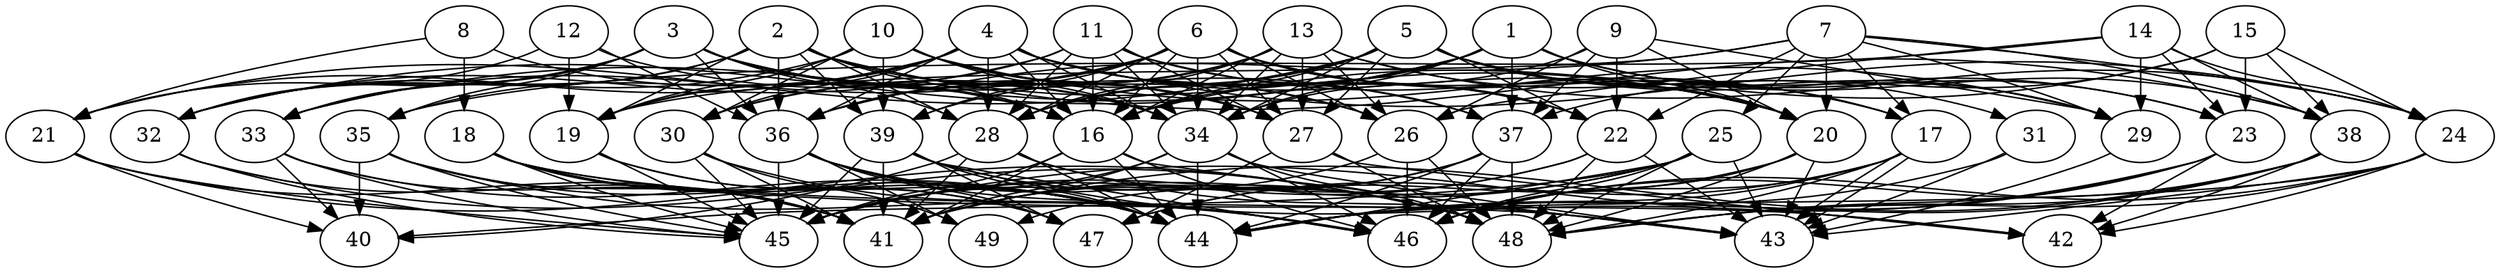 // DAG (tier=3-complex, mode=compute, n=49, ccr=0.470, fat=0.745, density=0.677, regular=0.293, jump=0.241, mindata=1048576, maxdata=16777216)
// DAG automatically generated by daggen at Sun Aug 24 16:33:34 2025
// /home/ermia/Project/Environments/daggen/bin/daggen --dot --ccr 0.470 --fat 0.745 --regular 0.293 --density 0.677 --jump 0.241 --mindata 1048576 --maxdata 16777216 -n 49 
digraph G {
  1 [size="193251329927559512064", alpha="0.05", expect_size="96625664963779756032"]
  1 -> 16 [size ="267406308016128"]
  1 -> 20 [size ="267406308016128"]
  1 -> 23 [size ="267406308016128"]
  1 -> 28 [size ="267406308016128"]
  1 -> 29 [size ="267406308016128"]
  1 -> 32 [size ="267406308016128"]
  1 -> 33 [size ="267406308016128"]
  1 -> 34 [size ="267406308016128"]
  1 -> 37 [size ="267406308016128"]
  1 -> 38 [size ="267406308016128"]
  2 [size="355347444841695936512", alpha="0.12", expect_size="177673722420847968256"]
  2 -> 16 [size ="401352018624512"]
  2 -> 19 [size ="401352018624512"]
  2 -> 20 [size ="401352018624512"]
  2 -> 28 [size ="401352018624512"]
  2 -> 32 [size ="401352018624512"]
  2 -> 33 [size ="401352018624512"]
  2 -> 34 [size ="401352018624512"]
  2 -> 36 [size ="401352018624512"]
  2 -> 38 [size ="401352018624512"]
  2 -> 39 [size ="401352018624512"]
  3 [size="1589121822529698136064", alpha="0.18", expect_size="794560911264849068032"]
  3 -> 16 [size ="1089418588848128"]
  3 -> 21 [size ="1089418588848128"]
  3 -> 26 [size ="1089418588848128"]
  3 -> 28 [size ="1089418588848128"]
  3 -> 32 [size ="1089418588848128"]
  3 -> 33 [size ="1089418588848128"]
  3 -> 34 [size ="1089418588848128"]
  3 -> 35 [size ="1089418588848128"]
  3 -> 36 [size ="1089418588848128"]
  3 -> 37 [size ="1089418588848128"]
  4 [size="179619989421031424000", alpha="0.08", expect_size="89809994710515712000"]
  4 -> 16 [size ="254678977740800"]
  4 -> 19 [size ="254678977740800"]
  4 -> 20 [size ="254678977740800"]
  4 -> 21 [size ="254678977740800"]
  4 -> 22 [size ="254678977740800"]
  4 -> 24 [size ="254678977740800"]
  4 -> 28 [size ="254678977740800"]
  4 -> 30 [size ="254678977740800"]
  4 -> 34 [size ="254678977740800"]
  4 -> 35 [size ="254678977740800"]
  4 -> 36 [size ="254678977740800"]
  4 -> 37 [size ="254678977740800"]
  5 [size="43207756358919008", alpha="0.01", expect_size="21603878179459504"]
  5 -> 16 [size ="1385579132485632"]
  5 -> 17 [size ="1385579132485632"]
  5 -> 20 [size ="1385579132485632"]
  5 -> 21 [size ="1385579132485632"]
  5 -> 22 [size ="1385579132485632"]
  5 -> 23 [size ="1385579132485632"]
  5 -> 27 [size ="1385579132485632"]
  5 -> 28 [size ="1385579132485632"]
  5 -> 29 [size ="1385579132485632"]
  5 -> 30 [size ="1385579132485632"]
  5 -> 34 [size ="1385579132485632"]
  6 [size="3928236953087112", alpha="0.08", expect_size="1964118476543556"]
  6 -> 16 [size ="133012486356992"]
  6 -> 17 [size ="133012486356992"]
  6 -> 20 [size ="133012486356992"]
  6 -> 22 [size ="133012486356992"]
  6 -> 26 [size ="133012486356992"]
  6 -> 27 [size ="133012486356992"]
  6 -> 28 [size ="133012486356992"]
  6 -> 30 [size ="133012486356992"]
  6 -> 33 [size ="133012486356992"]
  6 -> 34 [size ="133012486356992"]
  6 -> 36 [size ="133012486356992"]
  6 -> 39 [size ="133012486356992"]
  7 [size="2100677188728895045632", alpha="0.20", expect_size="1050338594364447522816"]
  7 -> 17 [size ="1312188417441792"]
  7 -> 19 [size ="1312188417441792"]
  7 -> 20 [size ="1312188417441792"]
  7 -> 22 [size ="1312188417441792"]
  7 -> 24 [size ="1312188417441792"]
  7 -> 25 [size ="1312188417441792"]
  7 -> 29 [size ="1312188417441792"]
  7 -> 36 [size ="1312188417441792"]
  7 -> 38 [size ="1312188417441792"]
  8 [size="9481611345330064", alpha="0.07", expect_size="4740805672665032"]
  8 -> 16 [size ="20023817011200"]
  8 -> 18 [size ="20023817011200"]
  8 -> 21 [size ="20023817011200"]
  9 [size="3623153928586108338176", alpha="0.06", expect_size="1811576964293054169088"]
  9 -> 20 [size ="1887185150148608"]
  9 -> 22 [size ="1887185150148608"]
  9 -> 26 [size ="1887185150148608"]
  9 -> 29 [size ="1887185150148608"]
  9 -> 34 [size ="1887185150148608"]
  9 -> 37 [size ="1887185150148608"]
  10 [size="29266250436159260", alpha="0.02", expect_size="14633125218079630"]
  10 -> 19 [size ="504751343009792"]
  10 -> 26 [size ="504751343009792"]
  10 -> 27 [size ="504751343009792"]
  10 -> 29 [size ="504751343009792"]
  10 -> 30 [size ="504751343009792"]
  10 -> 32 [size ="504751343009792"]
  10 -> 34 [size ="504751343009792"]
  10 -> 39 [size ="504751343009792"]
  11 [size="131270682524271152", alpha="0.08", expect_size="65635341262135576"]
  11 -> 16 [size ="66331609137152"]
  11 -> 17 [size ="66331609137152"]
  11 -> 19 [size ="66331609137152"]
  11 -> 22 [size ="66331609137152"]
  11 -> 27 [size ="66331609137152"]
  11 -> 28 [size ="66331609137152"]
  11 -> 32 [size ="66331609137152"]
  11 -> 34 [size ="66331609137152"]
  12 [size="119156294228320752", alpha="0.14", expect_size="59578147114160376"]
  12 -> 19 [size ="1921309630005248"]
  12 -> 27 [size ="1921309630005248"]
  12 -> 32 [size ="1921309630005248"]
  12 -> 36 [size ="1921309630005248"]
  13 [size="1106896990159095424", alpha="0.11", expect_size="553448495079547712"]
  13 -> 16 [size ="392351310675968"]
  13 -> 24 [size ="392351310675968"]
  13 -> 26 [size ="392351310675968"]
  13 -> 27 [size ="392351310675968"]
  13 -> 28 [size ="392351310675968"]
  13 -> 31 [size ="392351310675968"]
  13 -> 34 [size ="392351310675968"]
  13 -> 36 [size ="392351310675968"]
  13 -> 39 [size ="392351310675968"]
  14 [size="9910109579601178", alpha="0.02", expect_size="4955054789800589"]
  14 -> 23 [size ="342524480716800"]
  14 -> 24 [size ="342524480716800"]
  14 -> 26 [size ="342524480716800"]
  14 -> 29 [size ="342524480716800"]
  14 -> 35 [size ="342524480716800"]
  14 -> 38 [size ="342524480716800"]
  15 [size="2625140620046079488", alpha="0.00", expect_size="1312570310023039744"]
  15 -> 16 [size ="2200962735276032"]
  15 -> 23 [size ="2200962735276032"]
  15 -> 24 [size ="2200962735276032"]
  15 -> 37 [size ="2200962735276032"]
  15 -> 38 [size ="2200962735276032"]
  16 [size="20040780365642980", alpha="0.05", expect_size="10020390182821490"]
  16 -> 41 [size ="366405010587648"]
  16 -> 43 [size ="366405010587648"]
  16 -> 44 [size ="366405010587648"]
  16 -> 45 [size ="366405010587648"]
  16 -> 46 [size ="366405010587648"]
  17 [size="87709685336141968", alpha="0.04", expect_size="43854842668070984"]
  17 -> 43 [size ="1416802470985728"]
  17 -> 43 [size ="1416802470985728"]
  17 -> 44 [size ="1416802470985728"]
  17 -> 46 [size ="1416802470985728"]
  17 -> 47 [size ="1416802470985728"]
  17 -> 48 [size ="1416802470985728"]
  18 [size="57328436525964040", alpha="0.19", expect_size="28664218262982020"]
  18 -> 41 [size ="1681725323214848"]
  18 -> 42 [size ="1681725323214848"]
  18 -> 43 [size ="1681725323214848"]
  18 -> 44 [size ="1681725323214848"]
  18 -> 45 [size ="1681725323214848"]
  18 -> 47 [size ="1681725323214848"]
  19 [size="106671867208547392", alpha="0.01", expect_size="53335933604273696"]
  19 -> 44 [size ="89918126686208"]
  19 -> 45 [size ="89918126686208"]
  19 -> 47 [size ="89918126686208"]
  20 [size="5266883055705352", alpha="0.14", expect_size="2633441527852676"]
  20 -> 43 [size ="281317681922048"]
  20 -> 46 [size ="281317681922048"]
  20 -> 47 [size ="281317681922048"]
  20 -> 48 [size ="281317681922048"]
  21 [size="43140144693248000000", alpha="0.10", expect_size="21570072346624000000"]
  21 -> 40 [size ="98403614720000"]
  21 -> 41 [size ="98403614720000"]
  21 -> 45 [size ="98403614720000"]
  21 -> 48 [size ="98403614720000"]
  22 [size="3075731318539856904192", alpha="0.17", expect_size="1537865659269928452096"]
  22 -> 41 [size ="1691955423608832"]
  22 -> 43 [size ="1691955423608832"]
  22 -> 45 [size ="1691955423608832"]
  22 -> 48 [size ="1691955423608832"]
  23 [size="1609351703834638848", alpha="0.18", expect_size="804675851917319424"]
  23 -> 42 [size ="750233889800192"]
  23 -> 44 [size ="750233889800192"]
  23 -> 45 [size ="750233889800192"]
  23 -> 48 [size ="750233889800192"]
  24 [size="770816744091482587136", alpha="0.06", expect_size="385408372045741293568"]
  24 -> 42 [size ="672549230870528"]
  24 -> 43 [size ="672549230870528"]
  24 -> 44 [size ="672549230870528"]
  24 -> 46 [size ="672549230870528"]
  24 -> 48 [size ="672549230870528"]
  25 [size="280357289080105536", alpha="0.01", expect_size="140178644540052768"]
  25 -> 40 [size ="127394509750272"]
  25 -> 41 [size ="127394509750272"]
  25 -> 43 [size ="127394509750272"]
  25 -> 44 [size ="127394509750272"]
  25 -> 45 [size ="127394509750272"]
  25 -> 46 [size ="127394509750272"]
  25 -> 48 [size ="127394509750272"]
  26 [size="395150956234039808", alpha="0.07", expect_size="197575478117019904"]
  26 -> 45 [size ="161592448647168"]
  26 -> 46 [size ="161592448647168"]
  26 -> 48 [size ="161592448647168"]
  27 [size="3945161267348115", alpha="0.10", expect_size="1972580633674057"]
  27 -> 42 [size ="131214816051200"]
  27 -> 47 [size ="131214816051200"]
  27 -> 48 [size ="131214816051200"]
  28 [size="1079227221919307661312", alpha="0.15", expect_size="539613610959653830656"]
  28 -> 40 [size ="841715351027712"]
  28 -> 41 [size ="841715351027712"]
  28 -> 43 [size ="841715351027712"]
  28 -> 44 [size ="841715351027712"]
  28 -> 48 [size ="841715351027712"]
  29 [size="1669734142408147968", alpha="0.11", expect_size="834867071204073984"]
  29 -> 43 [size ="1070762223992832"]
  30 [size="3030442695648323072", alpha="0.05", expect_size="1515221347824161536"]
  30 -> 41 [size ="1158349332676608"]
  30 -> 45 [size ="1158349332676608"]
  30 -> 46 [size ="1158349332676608"]
  30 -> 49 [size ="1158349332676608"]
  31 [size="707265974976840704", alpha="0.01", expect_size="353632987488420352"]
  31 -> 43 [size ="710938185433088"]
  31 -> 44 [size ="710938185433088"]
  32 [size="15319504529052914", alpha="0.13", expect_size="7659752264526457"]
  32 -> 41 [size ="559382211330048"]
  32 -> 45 [size ="559382211330048"]
  32 -> 48 [size ="559382211330048"]
  33 [size="130379683630571488", alpha="0.06", expect_size="65189841815285744"]
  33 -> 40 [size ="54546923520000"]
  33 -> 41 [size ="54546923520000"]
  33 -> 44 [size ="54546923520000"]
  33 -> 45 [size ="54546923520000"]
  34 [size="55933438214152808", alpha="0.18", expect_size="27966719107076404"]
  34 -> 41 [size ="1173579546755072"]
  34 -> 43 [size ="1173579546755072"]
  34 -> 44 [size ="1173579546755072"]
  34 -> 45 [size ="1173579546755072"]
  34 -> 46 [size ="1173579546755072"]
  34 -> 48 [size ="1173579546755072"]
  35 [size="814547933960826", alpha="0.14", expect_size="407273966980413"]
  35 -> 40 [size ="56445567500288"]
  35 -> 41 [size ="56445567500288"]
  35 -> 44 [size ="56445567500288"]
  35 -> 45 [size ="56445567500288"]
  35 -> 46 [size ="56445567500288"]
  36 [size="486312758918898816", alpha="0.19", expect_size="243156379459449408"]
  36 -> 44 [size ="265326436548608"]
  36 -> 45 [size ="265326436548608"]
  36 -> 46 [size ="265326436548608"]
  36 -> 47 [size ="265326436548608"]
  36 -> 48 [size ="265326436548608"]
  36 -> 49 [size ="265326436548608"]
  37 [size="4251276062576607232", alpha="0.15", expect_size="2125638031288303616"]
  37 -> 41 [size ="20994370568192"]
  37 -> 44 [size ="20994370568192"]
  37 -> 46 [size ="20994370568192"]
  37 -> 48 [size ="20994370568192"]
  37 -> 49 [size ="20994370568192"]
  38 [size="1831231459383345664", alpha="0.01", expect_size="915615729691672832"]
  38 -> 41 [size ="698482688000000"]
  38 -> 42 [size ="698482688000000"]
  38 -> 44 [size ="698482688000000"]
  38 -> 46 [size ="698482688000000"]
  38 -> 48 [size ="698482688000000"]
  39 [size="20923819417827016704", alpha="0.11", expect_size="10461909708913508352"]
  39 -> 41 [size ="60745945448448"]
  39 -> 42 [size ="60745945448448"]
  39 -> 44 [size ="60745945448448"]
  39 -> 45 [size ="60745945448448"]
  39 -> 46 [size ="60745945448448"]
  39 -> 47 [size ="60745945448448"]
  39 -> 48 [size ="60745945448448"]
  40 [size="939777177306502528", alpha="0.12", expect_size="469888588653251264"]
  41 [size="16907556142962088", alpha="0.00", expect_size="8453778071481044"]
  42 [size="39243909110021816", alpha="0.15", expect_size="19621954555010908"]
  43 [size="1788976125767057408000", alpha="0.00", expect_size="894488062883528704000"]
  44 [size="3421217377008746496000", alpha="0.19", expect_size="1710608688504373248000"]
  45 [size="23726805647012832", alpha="0.01", expect_size="11863402823506416"]
  46 [size="14185437969852864", alpha="0.09", expect_size="7092718984926432"]
  47 [size="1395069211077605376", alpha="0.06", expect_size="697534605538802688"]
  48 [size="1592889827391438848000", alpha="0.20", expect_size="796444913695719424000"]
  49 [size="235292315472640160", alpha="0.16", expect_size="117646157736320080"]
}